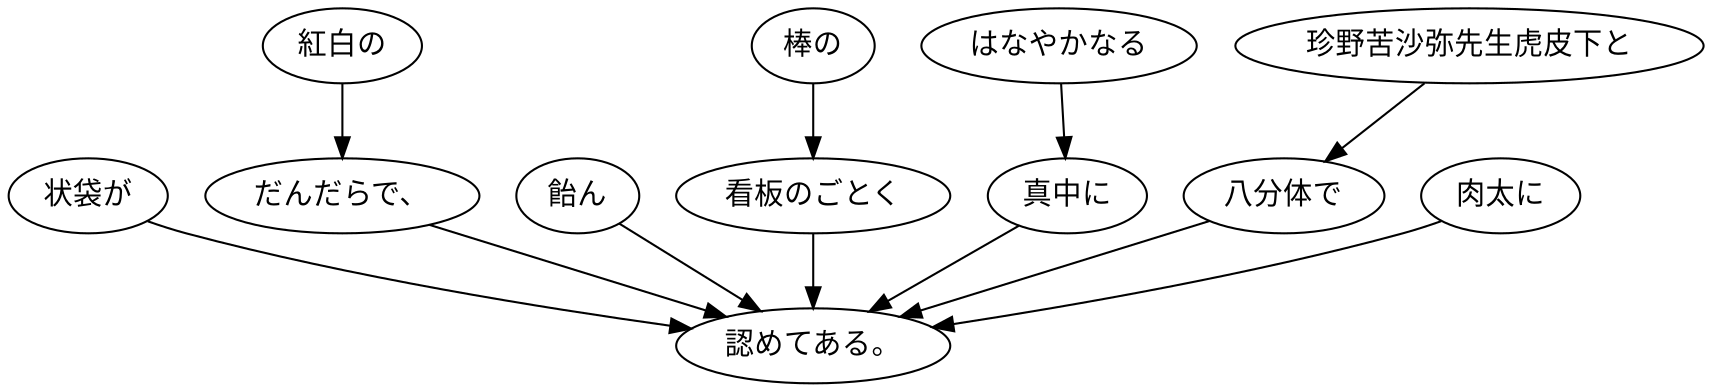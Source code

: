 digraph graph5778 {
	node0 [label="状袋が"];
	node1 [label="紅白の"];
	node2 [label="だんだらで、"];
	node3 [label="飴ん"];
	node4 [label="棒の"];
	node5 [label="看板のごとく"];
	node6 [label="はなやかなる"];
	node7 [label="真中に"];
	node8 [label="珍野苦沙弥先生虎皮下と"];
	node9 [label="八分体で"];
	node10 [label="肉太に"];
	node11 [label="認めてある。"];
	node0 -> node11;
	node1 -> node2;
	node2 -> node11;
	node3 -> node11;
	node4 -> node5;
	node5 -> node11;
	node6 -> node7;
	node7 -> node11;
	node8 -> node9;
	node9 -> node11;
	node10 -> node11;
}
